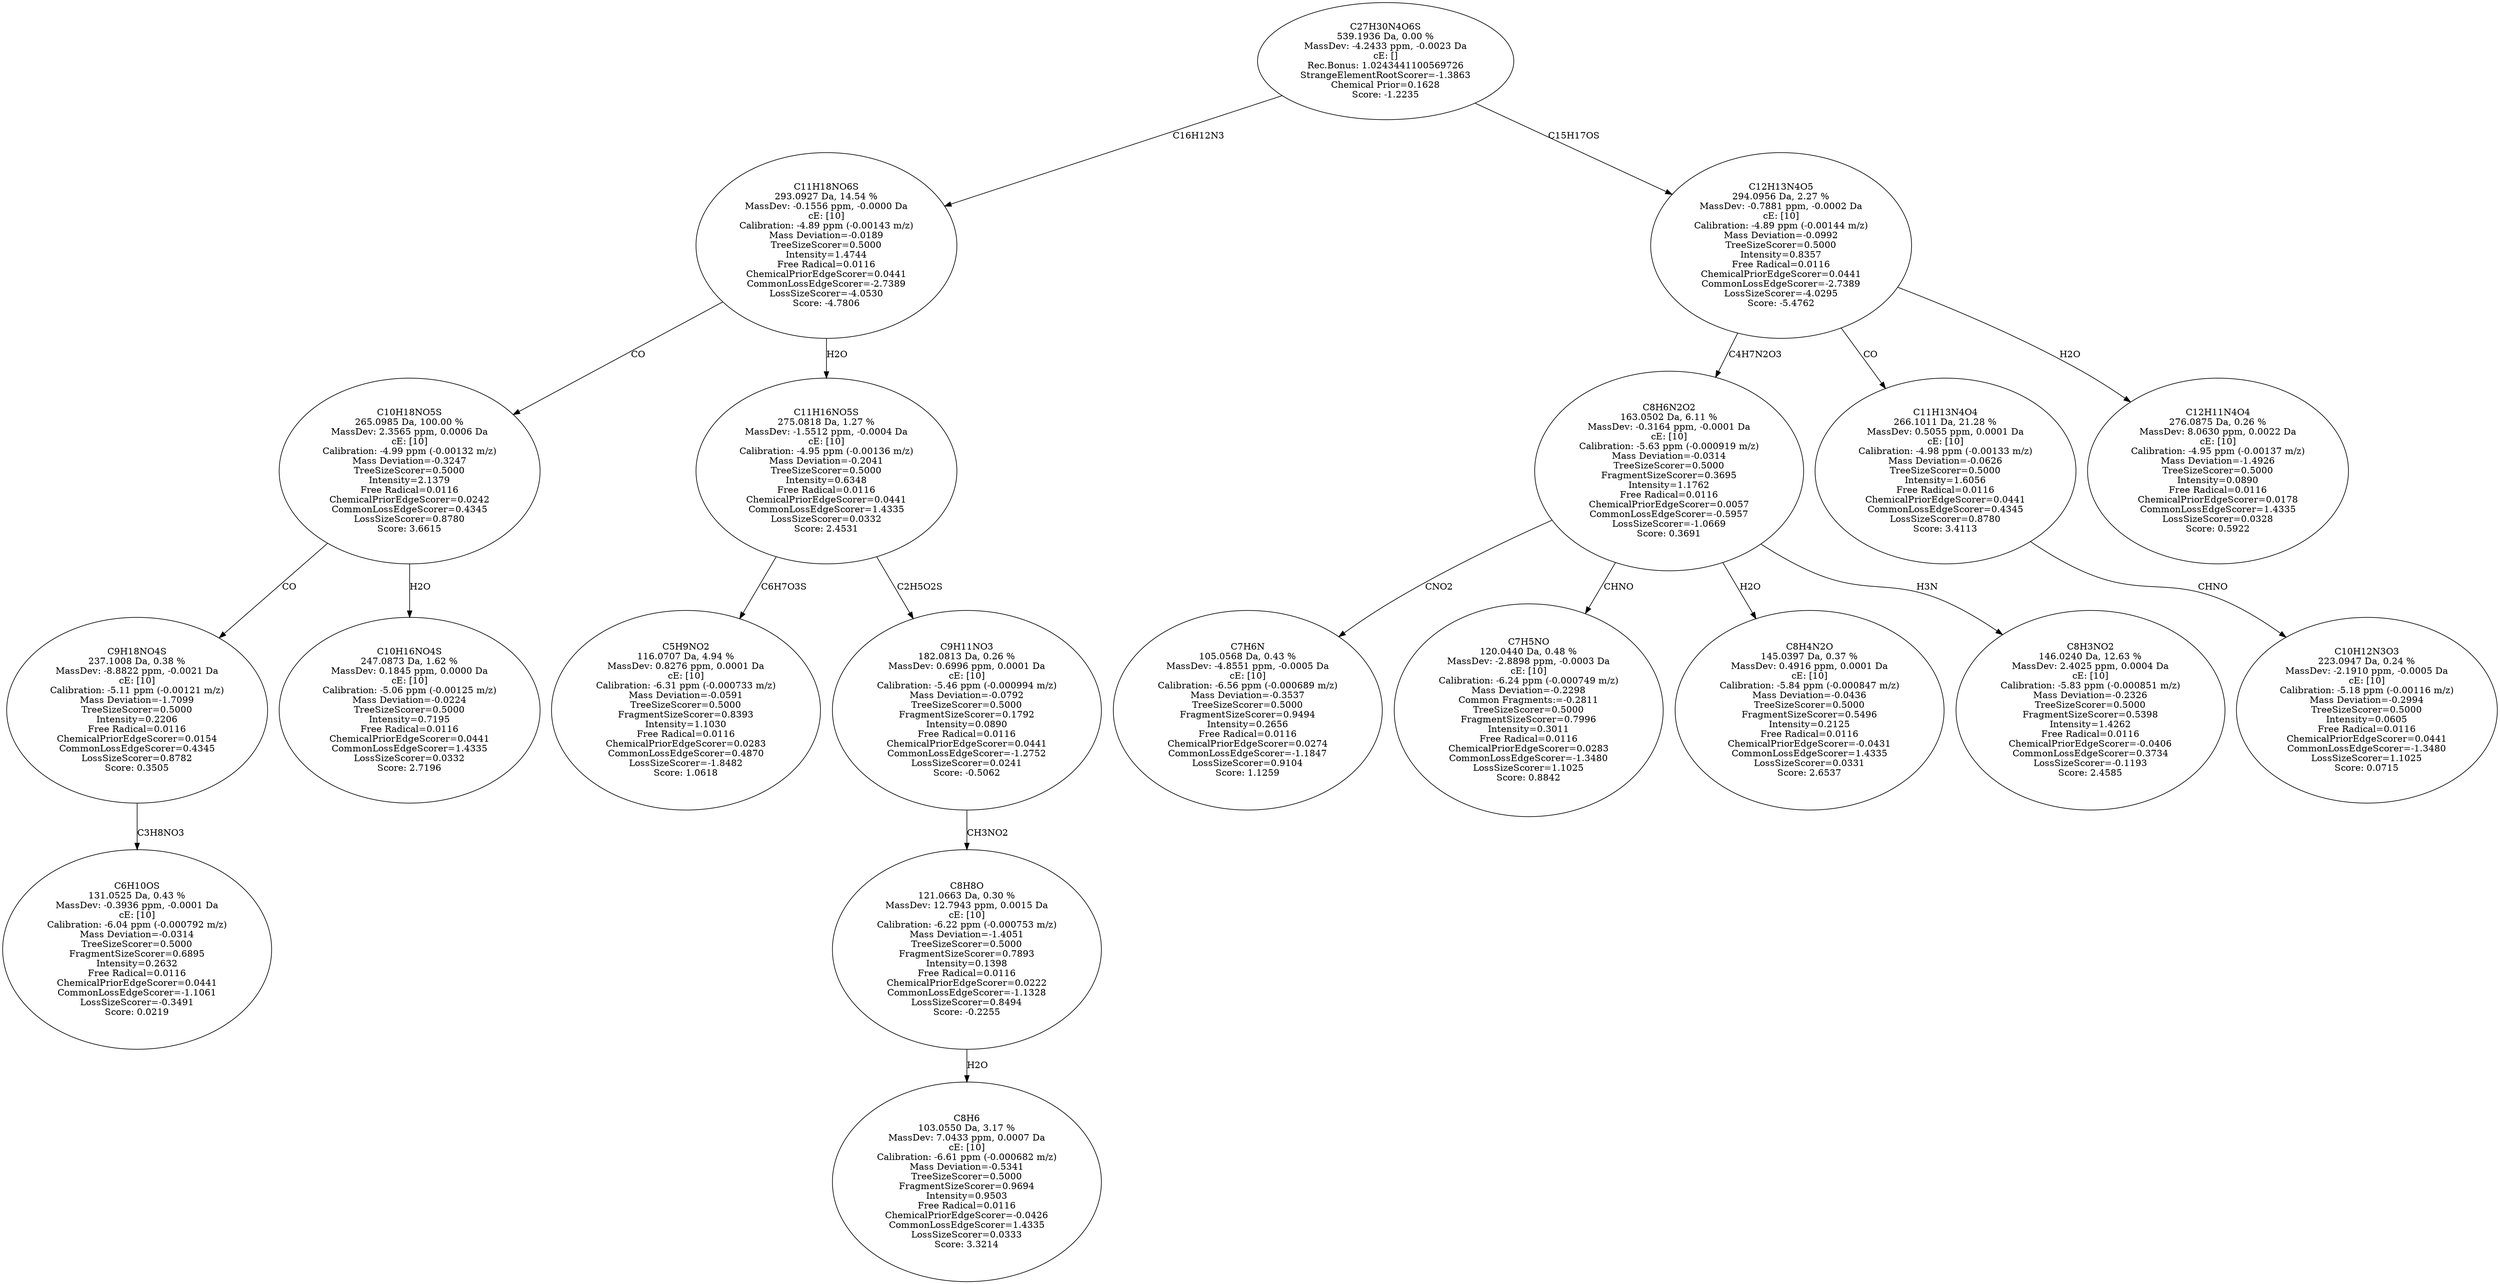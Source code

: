 strict digraph {
v1 [label="C6H10OS\n131.0525 Da, 0.43 %\nMassDev: -0.3936 ppm, -0.0001 Da\ncE: [10]\nCalibration: -6.04 ppm (-0.000792 m/z)\nMass Deviation=-0.0314\nTreeSizeScorer=0.5000\nFragmentSizeScorer=0.6895\nIntensity=0.2632\nFree Radical=0.0116\nChemicalPriorEdgeScorer=0.0441\nCommonLossEdgeScorer=-1.1061\nLossSizeScorer=-0.3491\nScore: 0.0219"];
v2 [label="C9H18NO4S\n237.1008 Da, 0.38 %\nMassDev: -8.8822 ppm, -0.0021 Da\ncE: [10]\nCalibration: -5.11 ppm (-0.00121 m/z)\nMass Deviation=-1.7099\nTreeSizeScorer=0.5000\nIntensity=0.2206\nFree Radical=0.0116\nChemicalPriorEdgeScorer=0.0154\nCommonLossEdgeScorer=0.4345\nLossSizeScorer=0.8782\nScore: 0.3505"];
v3 [label="C10H16NO4S\n247.0873 Da, 1.62 %\nMassDev: 0.1845 ppm, 0.0000 Da\ncE: [10]\nCalibration: -5.06 ppm (-0.00125 m/z)\nMass Deviation=-0.0224\nTreeSizeScorer=0.5000\nIntensity=0.7195\nFree Radical=0.0116\nChemicalPriorEdgeScorer=0.0441\nCommonLossEdgeScorer=1.4335\nLossSizeScorer=0.0332\nScore: 2.7196"];
v4 [label="C10H18NO5S\n265.0985 Da, 100.00 %\nMassDev: 2.3565 ppm, 0.0006 Da\ncE: [10]\nCalibration: -4.99 ppm (-0.00132 m/z)\nMass Deviation=-0.3247\nTreeSizeScorer=0.5000\nIntensity=2.1379\nFree Radical=0.0116\nChemicalPriorEdgeScorer=0.0242\nCommonLossEdgeScorer=0.4345\nLossSizeScorer=0.8780\nScore: 3.6615"];
v5 [label="C5H9NO2\n116.0707 Da, 4.94 %\nMassDev: 0.8276 ppm, 0.0001 Da\ncE: [10]\nCalibration: -6.31 ppm (-0.000733 m/z)\nMass Deviation=-0.0591\nTreeSizeScorer=0.5000\nFragmentSizeScorer=0.8393\nIntensity=1.1030\nFree Radical=0.0116\nChemicalPriorEdgeScorer=0.0283\nCommonLossEdgeScorer=0.4870\nLossSizeScorer=-1.8482\nScore: 1.0618"];
v6 [label="C8H6\n103.0550 Da, 3.17 %\nMassDev: 7.0433 ppm, 0.0007 Da\ncE: [10]\nCalibration: -6.61 ppm (-0.000682 m/z)\nMass Deviation=-0.5341\nTreeSizeScorer=0.5000\nFragmentSizeScorer=0.9694\nIntensity=0.9503\nFree Radical=0.0116\nChemicalPriorEdgeScorer=-0.0426\nCommonLossEdgeScorer=1.4335\nLossSizeScorer=0.0333\nScore: 3.3214"];
v7 [label="C8H8O\n121.0663 Da, 0.30 %\nMassDev: 12.7943 ppm, 0.0015 Da\ncE: [10]\nCalibration: -6.22 ppm (-0.000753 m/z)\nMass Deviation=-1.4051\nTreeSizeScorer=0.5000\nFragmentSizeScorer=0.7893\nIntensity=0.1398\nFree Radical=0.0116\nChemicalPriorEdgeScorer=0.0222\nCommonLossEdgeScorer=-1.1328\nLossSizeScorer=0.8494\nScore: -0.2255"];
v8 [label="C9H11NO3\n182.0813 Da, 0.26 %\nMassDev: 0.6996 ppm, 0.0001 Da\ncE: [10]\nCalibration: -5.46 ppm (-0.000994 m/z)\nMass Deviation=-0.0792\nTreeSizeScorer=0.5000\nFragmentSizeScorer=0.1792\nIntensity=0.0890\nFree Radical=0.0116\nChemicalPriorEdgeScorer=0.0441\nCommonLossEdgeScorer=-1.2752\nLossSizeScorer=0.0241\nScore: -0.5062"];
v9 [label="C11H16NO5S\n275.0818 Da, 1.27 %\nMassDev: -1.5512 ppm, -0.0004 Da\ncE: [10]\nCalibration: -4.95 ppm (-0.00136 m/z)\nMass Deviation=-0.2041\nTreeSizeScorer=0.5000\nIntensity=0.6348\nFree Radical=0.0116\nChemicalPriorEdgeScorer=0.0441\nCommonLossEdgeScorer=1.4335\nLossSizeScorer=0.0332\nScore: 2.4531"];
v10 [label="C11H18NO6S\n293.0927 Da, 14.54 %\nMassDev: -0.1556 ppm, -0.0000 Da\ncE: [10]\nCalibration: -4.89 ppm (-0.00143 m/z)\nMass Deviation=-0.0189\nTreeSizeScorer=0.5000\nIntensity=1.4744\nFree Radical=0.0116\nChemicalPriorEdgeScorer=0.0441\nCommonLossEdgeScorer=-2.7389\nLossSizeScorer=-4.0530\nScore: -4.7806"];
v11 [label="C7H6N\n105.0568 Da, 0.43 %\nMassDev: -4.8551 ppm, -0.0005 Da\ncE: [10]\nCalibration: -6.56 ppm (-0.000689 m/z)\nMass Deviation=-0.3537\nTreeSizeScorer=0.5000\nFragmentSizeScorer=0.9494\nIntensity=0.2656\nFree Radical=0.0116\nChemicalPriorEdgeScorer=0.0274\nCommonLossEdgeScorer=-1.1847\nLossSizeScorer=0.9104\nScore: 1.1259"];
v12 [label="C7H5NO\n120.0440 Da, 0.48 %\nMassDev: -2.8898 ppm, -0.0003 Da\ncE: [10]\nCalibration: -6.24 ppm (-0.000749 m/z)\nMass Deviation=-0.2298\nCommon Fragments:=-0.2811\nTreeSizeScorer=0.5000\nFragmentSizeScorer=0.7996\nIntensity=0.3011\nFree Radical=0.0116\nChemicalPriorEdgeScorer=0.0283\nCommonLossEdgeScorer=-1.3480\nLossSizeScorer=1.1025\nScore: 0.8842"];
v13 [label="C8H4N2O\n145.0397 Da, 0.37 %\nMassDev: 0.4916 ppm, 0.0001 Da\ncE: [10]\nCalibration: -5.84 ppm (-0.000847 m/z)\nMass Deviation=-0.0436\nTreeSizeScorer=0.5000\nFragmentSizeScorer=0.5496\nIntensity=0.2125\nFree Radical=0.0116\nChemicalPriorEdgeScorer=-0.0431\nCommonLossEdgeScorer=1.4335\nLossSizeScorer=0.0331\nScore: 2.6537"];
v14 [label="C8H3NO2\n146.0240 Da, 12.63 %\nMassDev: 2.4025 ppm, 0.0004 Da\ncE: [10]\nCalibration: -5.83 ppm (-0.000851 m/z)\nMass Deviation=-0.2326\nTreeSizeScorer=0.5000\nFragmentSizeScorer=0.5398\nIntensity=1.4262\nFree Radical=0.0116\nChemicalPriorEdgeScorer=-0.0406\nCommonLossEdgeScorer=0.3734\nLossSizeScorer=-0.1193\nScore: 2.4585"];
v15 [label="C8H6N2O2\n163.0502 Da, 6.11 %\nMassDev: -0.3164 ppm, -0.0001 Da\ncE: [10]\nCalibration: -5.63 ppm (-0.000919 m/z)\nMass Deviation=-0.0314\nTreeSizeScorer=0.5000\nFragmentSizeScorer=0.3695\nIntensity=1.1762\nFree Radical=0.0116\nChemicalPriorEdgeScorer=0.0057\nCommonLossEdgeScorer=-0.5957\nLossSizeScorer=-1.0669\nScore: 0.3691"];
v16 [label="C10H12N3O3\n223.0947 Da, 0.24 %\nMassDev: -2.1910 ppm, -0.0005 Da\ncE: [10]\nCalibration: -5.18 ppm (-0.00116 m/z)\nMass Deviation=-0.2994\nTreeSizeScorer=0.5000\nIntensity=0.0605\nFree Radical=0.0116\nChemicalPriorEdgeScorer=0.0441\nCommonLossEdgeScorer=-1.3480\nLossSizeScorer=1.1025\nScore: 0.0715"];
v17 [label="C11H13N4O4\n266.1011 Da, 21.28 %\nMassDev: 0.5055 ppm, 0.0001 Da\ncE: [10]\nCalibration: -4.98 ppm (-0.00133 m/z)\nMass Deviation=-0.0626\nTreeSizeScorer=0.5000\nIntensity=1.6056\nFree Radical=0.0116\nChemicalPriorEdgeScorer=0.0441\nCommonLossEdgeScorer=0.4345\nLossSizeScorer=0.8780\nScore: 3.4113"];
v18 [label="C12H11N4O4\n276.0875 Da, 0.26 %\nMassDev: 8.0630 ppm, 0.0022 Da\ncE: [10]\nCalibration: -4.95 ppm (-0.00137 m/z)\nMass Deviation=-1.4926\nTreeSizeScorer=0.5000\nIntensity=0.0890\nFree Radical=0.0116\nChemicalPriorEdgeScorer=0.0178\nCommonLossEdgeScorer=1.4335\nLossSizeScorer=0.0328\nScore: 0.5922"];
v19 [label="C12H13N4O5\n294.0956 Da, 2.27 %\nMassDev: -0.7881 ppm, -0.0002 Da\ncE: [10]\nCalibration: -4.89 ppm (-0.00144 m/z)\nMass Deviation=-0.0992\nTreeSizeScorer=0.5000\nIntensity=0.8357\nFree Radical=0.0116\nChemicalPriorEdgeScorer=0.0441\nCommonLossEdgeScorer=-2.7389\nLossSizeScorer=-4.0295\nScore: -5.4762"];
v20 [label="C27H30N4O6S\n539.1936 Da, 0.00 %\nMassDev: -4.2433 ppm, -0.0023 Da\ncE: []\nRec.Bonus: 1.0243441100569726\nStrangeElementRootScorer=-1.3863\nChemical Prior=0.1628\nScore: -1.2235"];
v2 -> v1 [label="C3H8NO3"];
v4 -> v2 [label="CO"];
v4 -> v3 [label="H2O"];
v10 -> v4 [label="CO"];
v9 -> v5 [label="C6H7O3S"];
v7 -> v6 [label="H2O"];
v8 -> v7 [label="CH3NO2"];
v9 -> v8 [label="C2H5O2S"];
v10 -> v9 [label="H2O"];
v20 -> v10 [label="C16H12N3"];
v15 -> v11 [label="CNO2"];
v15 -> v12 [label="CHNO"];
v15 -> v13 [label="H2O"];
v15 -> v14 [label="H3N"];
v19 -> v15 [label="C4H7N2O3"];
v17 -> v16 [label="CHNO"];
v19 -> v17 [label="CO"];
v19 -> v18 [label="H2O"];
v20 -> v19 [label="C15H17OS"];
}
